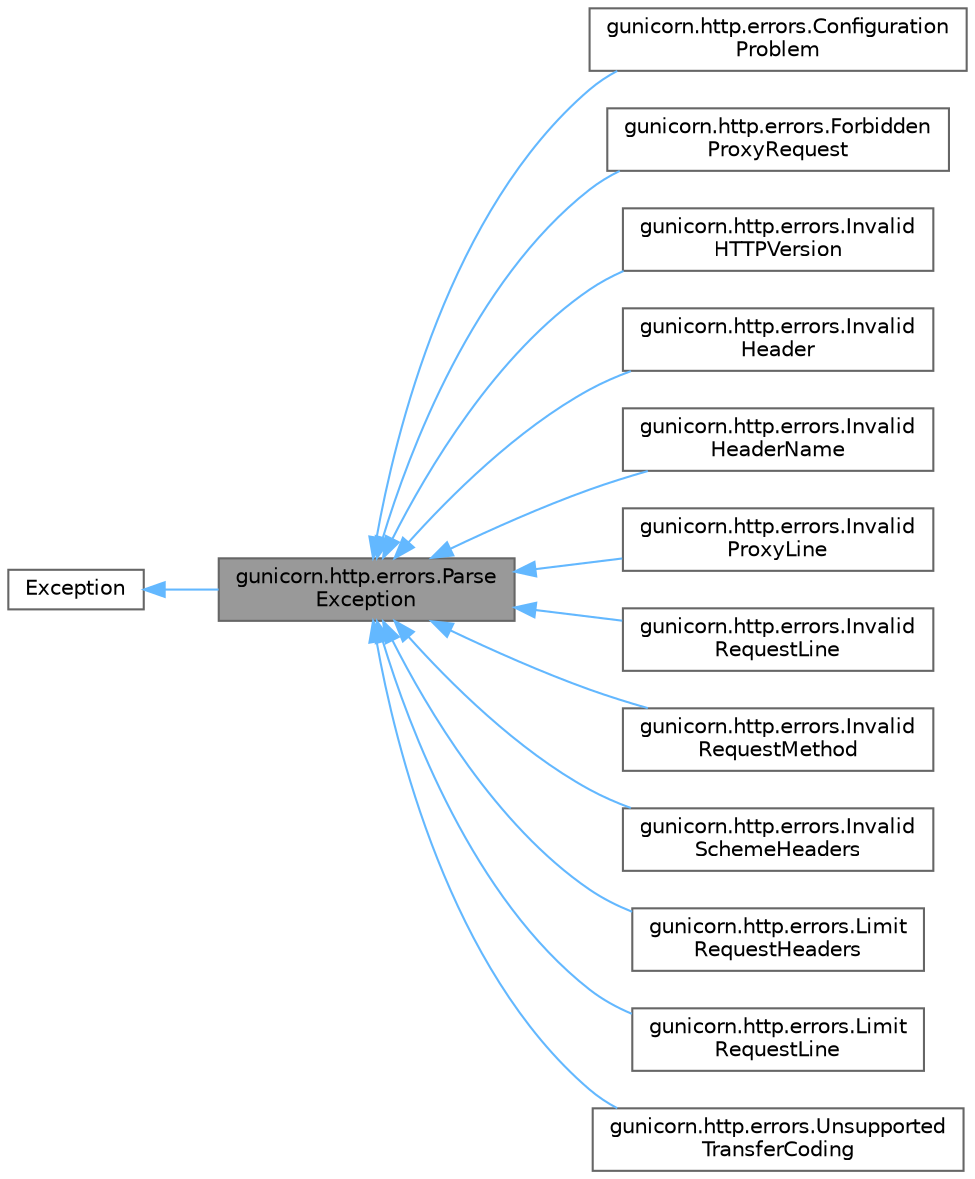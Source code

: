 digraph "gunicorn.http.errors.ParseException"
{
 // LATEX_PDF_SIZE
  bgcolor="transparent";
  edge [fontname=Helvetica,fontsize=10,labelfontname=Helvetica,labelfontsize=10];
  node [fontname=Helvetica,fontsize=10,shape=box,height=0.2,width=0.4];
  rankdir="LR";
  Node1 [id="Node000001",label="gunicorn.http.errors.Parse\lException",height=0.2,width=0.4,color="gray40", fillcolor="grey60", style="filled", fontcolor="black",tooltip=" "];
  Node2 -> Node1 [id="edge1_Node000001_Node000002",dir="back",color="steelblue1",style="solid",tooltip=" "];
  Node2 [id="Node000002",label="Exception",height=0.2,width=0.4,color="gray40", fillcolor="white", style="filled",tooltip=" "];
  Node1 -> Node3 [id="edge2_Node000001_Node000003",dir="back",color="steelblue1",style="solid",tooltip=" "];
  Node3 [id="Node000003",label="gunicorn.http.errors.Configuration\lProblem",height=0.2,width=0.4,color="gray40", fillcolor="white", style="filled",URL="$classgunicorn_1_1http_1_1errors_1_1_configuration_problem.html",tooltip=" "];
  Node1 -> Node4 [id="edge3_Node000001_Node000004",dir="back",color="steelblue1",style="solid",tooltip=" "];
  Node4 [id="Node000004",label="gunicorn.http.errors.Forbidden\lProxyRequest",height=0.2,width=0.4,color="gray40", fillcolor="white", style="filled",URL="$classgunicorn_1_1http_1_1errors_1_1_forbidden_proxy_request.html",tooltip=" "];
  Node1 -> Node5 [id="edge4_Node000001_Node000005",dir="back",color="steelblue1",style="solid",tooltip=" "];
  Node5 [id="Node000005",label="gunicorn.http.errors.Invalid\lHTTPVersion",height=0.2,width=0.4,color="gray40", fillcolor="white", style="filled",URL="$classgunicorn_1_1http_1_1errors_1_1_invalid_h_t_t_p_version.html",tooltip=" "];
  Node1 -> Node6 [id="edge5_Node000001_Node000006",dir="back",color="steelblue1",style="solid",tooltip=" "];
  Node6 [id="Node000006",label="gunicorn.http.errors.Invalid\lHeader",height=0.2,width=0.4,color="gray40", fillcolor="white", style="filled",URL="$classgunicorn_1_1http_1_1errors_1_1_invalid_header.html",tooltip=" "];
  Node1 -> Node7 [id="edge6_Node000001_Node000007",dir="back",color="steelblue1",style="solid",tooltip=" "];
  Node7 [id="Node000007",label="gunicorn.http.errors.Invalid\lHeaderName",height=0.2,width=0.4,color="gray40", fillcolor="white", style="filled",URL="$classgunicorn_1_1http_1_1errors_1_1_invalid_header_name.html",tooltip=" "];
  Node1 -> Node8 [id="edge7_Node000001_Node000008",dir="back",color="steelblue1",style="solid",tooltip=" "];
  Node8 [id="Node000008",label="gunicorn.http.errors.Invalid\lProxyLine",height=0.2,width=0.4,color="gray40", fillcolor="white", style="filled",URL="$classgunicorn_1_1http_1_1errors_1_1_invalid_proxy_line.html",tooltip=" "];
  Node1 -> Node9 [id="edge8_Node000001_Node000009",dir="back",color="steelblue1",style="solid",tooltip=" "];
  Node9 [id="Node000009",label="gunicorn.http.errors.Invalid\lRequestLine",height=0.2,width=0.4,color="gray40", fillcolor="white", style="filled",URL="$classgunicorn_1_1http_1_1errors_1_1_invalid_request_line.html",tooltip=" "];
  Node1 -> Node10 [id="edge9_Node000001_Node000010",dir="back",color="steelblue1",style="solid",tooltip=" "];
  Node10 [id="Node000010",label="gunicorn.http.errors.Invalid\lRequestMethod",height=0.2,width=0.4,color="gray40", fillcolor="white", style="filled",URL="$classgunicorn_1_1http_1_1errors_1_1_invalid_request_method.html",tooltip=" "];
  Node1 -> Node11 [id="edge10_Node000001_Node000011",dir="back",color="steelblue1",style="solid",tooltip=" "];
  Node11 [id="Node000011",label="gunicorn.http.errors.Invalid\lSchemeHeaders",height=0.2,width=0.4,color="gray40", fillcolor="white", style="filled",URL="$classgunicorn_1_1http_1_1errors_1_1_invalid_scheme_headers.html",tooltip=" "];
  Node1 -> Node12 [id="edge11_Node000001_Node000012",dir="back",color="steelblue1",style="solid",tooltip=" "];
  Node12 [id="Node000012",label="gunicorn.http.errors.Limit\lRequestHeaders",height=0.2,width=0.4,color="gray40", fillcolor="white", style="filled",URL="$classgunicorn_1_1http_1_1errors_1_1_limit_request_headers.html",tooltip=" "];
  Node1 -> Node13 [id="edge12_Node000001_Node000013",dir="back",color="steelblue1",style="solid",tooltip=" "];
  Node13 [id="Node000013",label="gunicorn.http.errors.Limit\lRequestLine",height=0.2,width=0.4,color="gray40", fillcolor="white", style="filled",URL="$classgunicorn_1_1http_1_1errors_1_1_limit_request_line.html",tooltip=" "];
  Node1 -> Node14 [id="edge13_Node000001_Node000014",dir="back",color="steelblue1",style="solid",tooltip=" "];
  Node14 [id="Node000014",label="gunicorn.http.errors.Unsupported\lTransferCoding",height=0.2,width=0.4,color="gray40", fillcolor="white", style="filled",URL="$classgunicorn_1_1http_1_1errors_1_1_unsupported_transfer_coding.html",tooltip=" "];
}
